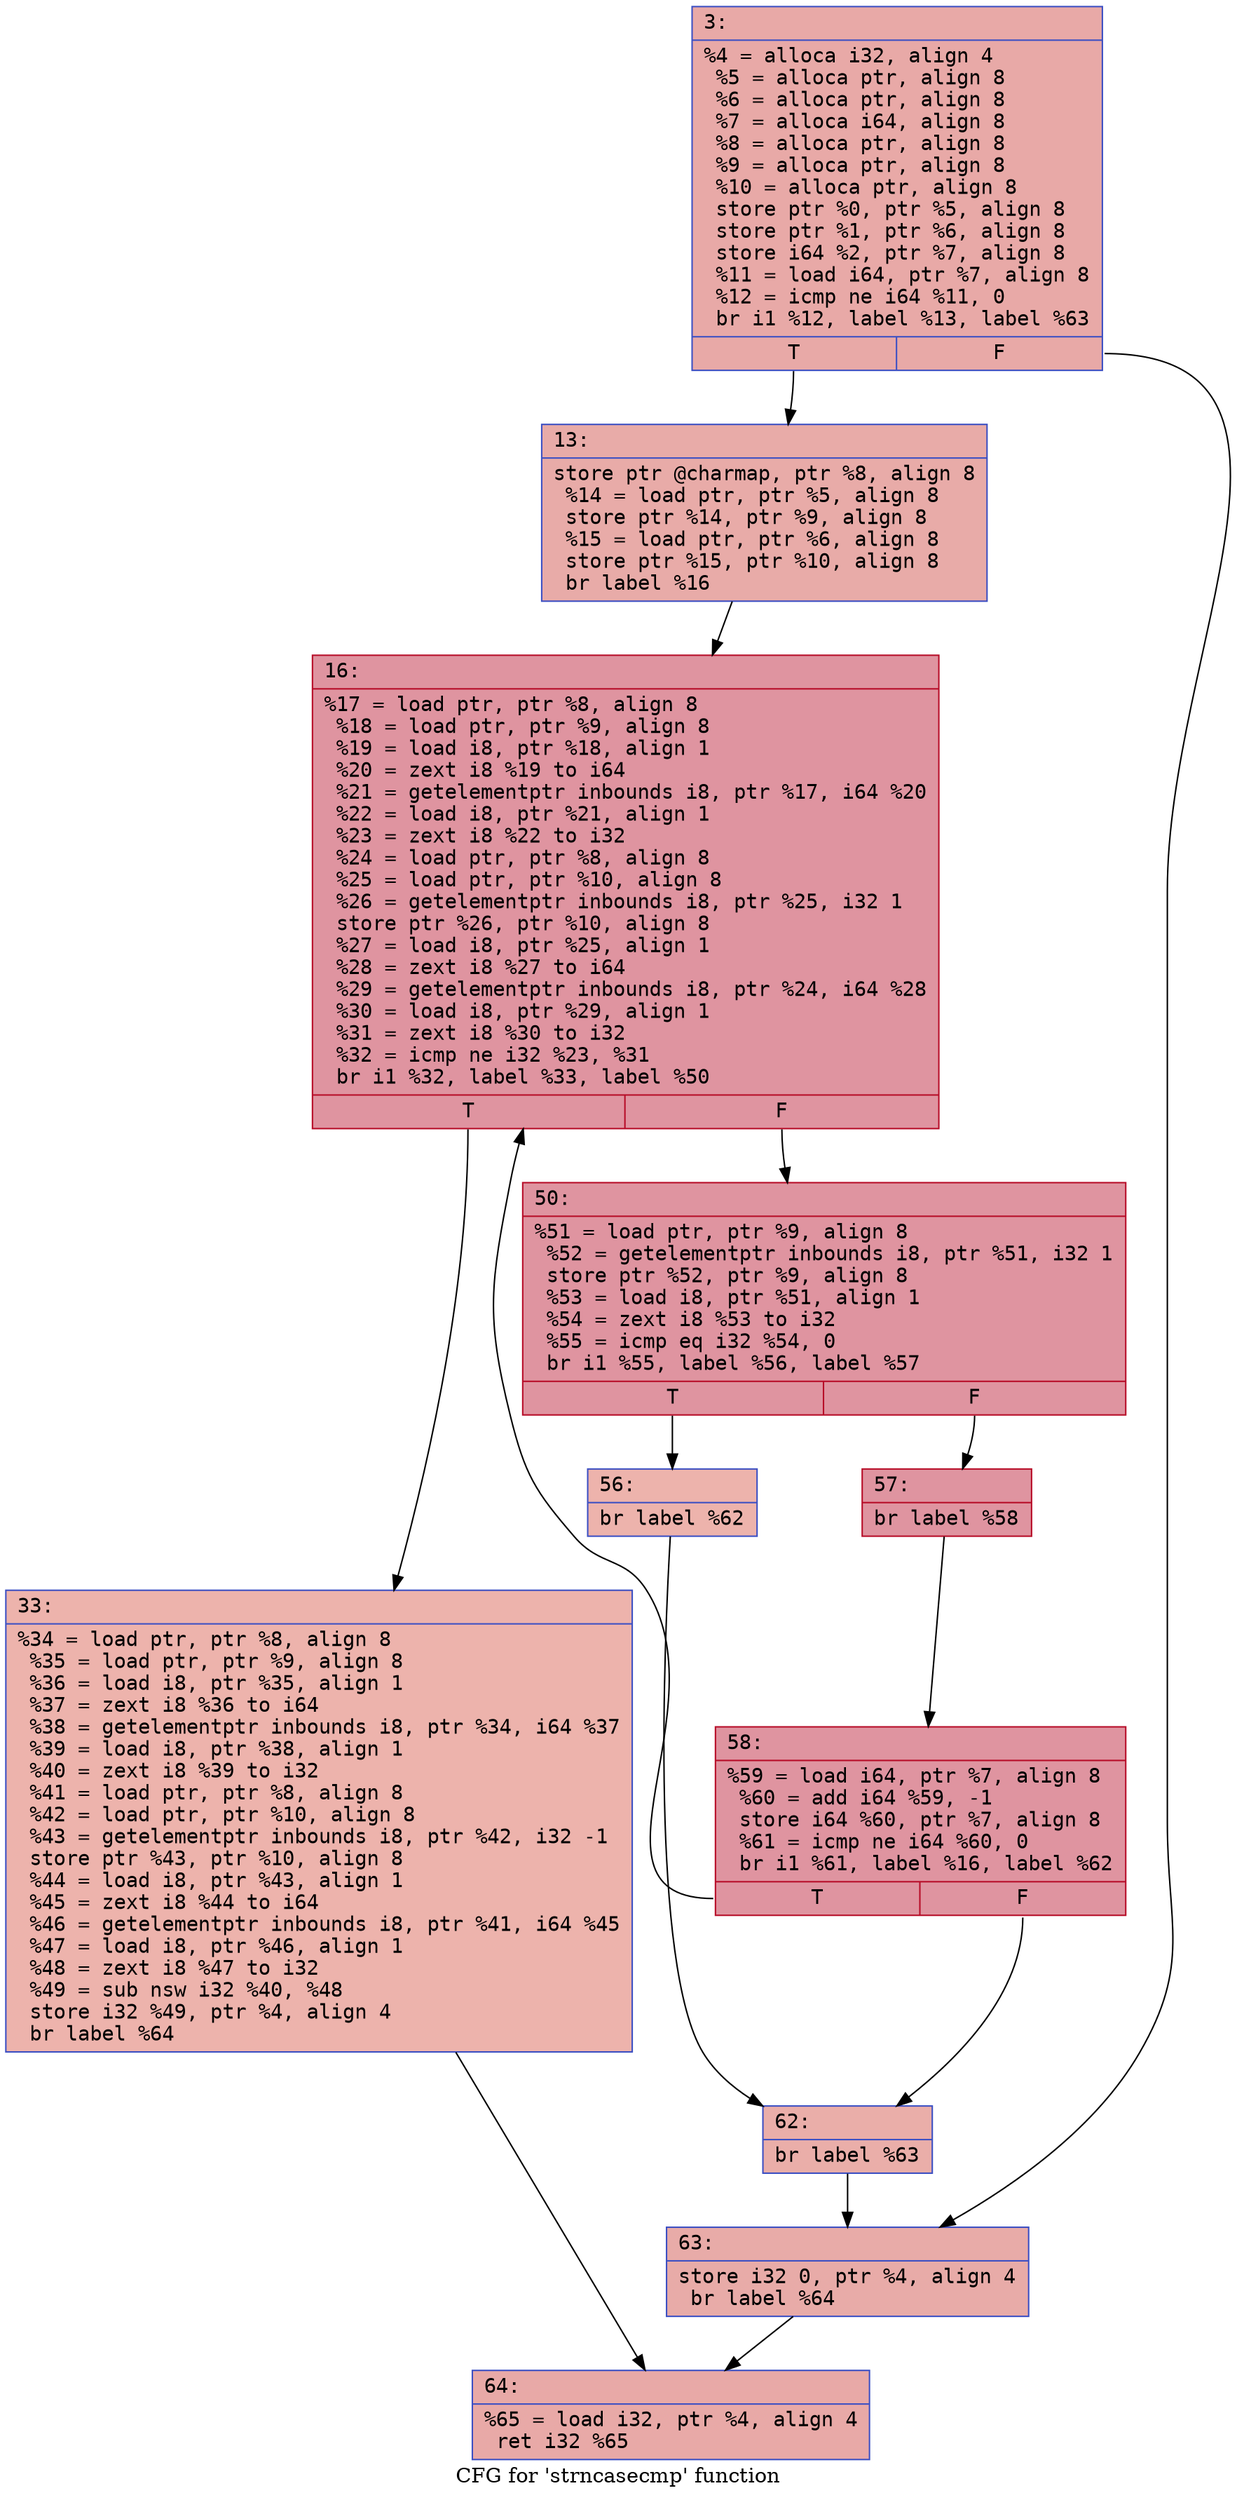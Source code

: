 digraph "CFG for 'strncasecmp' function" {
	label="CFG for 'strncasecmp' function";

	Node0x600002f72080 [shape=record,color="#3d50c3ff", style=filled, fillcolor="#ca3b3770" fontname="Courier",label="{3:\l|  %4 = alloca i32, align 4\l  %5 = alloca ptr, align 8\l  %6 = alloca ptr, align 8\l  %7 = alloca i64, align 8\l  %8 = alloca ptr, align 8\l  %9 = alloca ptr, align 8\l  %10 = alloca ptr, align 8\l  store ptr %0, ptr %5, align 8\l  store ptr %1, ptr %6, align 8\l  store i64 %2, ptr %7, align 8\l  %11 = load i64, ptr %7, align 8\l  %12 = icmp ne i64 %11, 0\l  br i1 %12, label %13, label %63\l|{<s0>T|<s1>F}}"];
	Node0x600002f72080:s0 -> Node0x600002f720d0[tooltip="3 -> 13\nProbability 62.50%" ];
	Node0x600002f72080:s1 -> Node0x600002f72350[tooltip="3 -> 63\nProbability 37.50%" ];
	Node0x600002f720d0 [shape=record,color="#3d50c3ff", style=filled, fillcolor="#cc403a70" fontname="Courier",label="{13:\l|  store ptr @charmap, ptr %8, align 8\l  %14 = load ptr, ptr %5, align 8\l  store ptr %14, ptr %9, align 8\l  %15 = load ptr, ptr %6, align 8\l  store ptr %15, ptr %10, align 8\l  br label %16\l}"];
	Node0x600002f720d0 -> Node0x600002f72120[tooltip="13 -> 16\nProbability 100.00%" ];
	Node0x600002f72120 [shape=record,color="#b70d28ff", style=filled, fillcolor="#b70d2870" fontname="Courier",label="{16:\l|  %17 = load ptr, ptr %8, align 8\l  %18 = load ptr, ptr %9, align 8\l  %19 = load i8, ptr %18, align 1\l  %20 = zext i8 %19 to i64\l  %21 = getelementptr inbounds i8, ptr %17, i64 %20\l  %22 = load i8, ptr %21, align 1\l  %23 = zext i8 %22 to i32\l  %24 = load ptr, ptr %8, align 8\l  %25 = load ptr, ptr %10, align 8\l  %26 = getelementptr inbounds i8, ptr %25, i32 1\l  store ptr %26, ptr %10, align 8\l  %27 = load i8, ptr %25, align 1\l  %28 = zext i8 %27 to i64\l  %29 = getelementptr inbounds i8, ptr %24, i64 %28\l  %30 = load i8, ptr %29, align 1\l  %31 = zext i8 %30 to i32\l  %32 = icmp ne i32 %23, %31\l  br i1 %32, label %33, label %50\l|{<s0>T|<s1>F}}"];
	Node0x600002f72120:s0 -> Node0x600002f72170[tooltip="16 -> 33\nProbability 3.12%" ];
	Node0x600002f72120:s1 -> Node0x600002f721c0[tooltip="16 -> 50\nProbability 96.88%" ];
	Node0x600002f72170 [shape=record,color="#3d50c3ff", style=filled, fillcolor="#d6524470" fontname="Courier",label="{33:\l|  %34 = load ptr, ptr %8, align 8\l  %35 = load ptr, ptr %9, align 8\l  %36 = load i8, ptr %35, align 1\l  %37 = zext i8 %36 to i64\l  %38 = getelementptr inbounds i8, ptr %34, i64 %37\l  %39 = load i8, ptr %38, align 1\l  %40 = zext i8 %39 to i32\l  %41 = load ptr, ptr %8, align 8\l  %42 = load ptr, ptr %10, align 8\l  %43 = getelementptr inbounds i8, ptr %42, i32 -1\l  store ptr %43, ptr %10, align 8\l  %44 = load i8, ptr %43, align 1\l  %45 = zext i8 %44 to i64\l  %46 = getelementptr inbounds i8, ptr %41, i64 %45\l  %47 = load i8, ptr %46, align 1\l  %48 = zext i8 %47 to i32\l  %49 = sub nsw i32 %40, %48\l  store i32 %49, ptr %4, align 4\l  br label %64\l}"];
	Node0x600002f72170 -> Node0x600002f723a0[tooltip="33 -> 64\nProbability 100.00%" ];
	Node0x600002f721c0 [shape=record,color="#b70d28ff", style=filled, fillcolor="#b70d2870" fontname="Courier",label="{50:\l|  %51 = load ptr, ptr %9, align 8\l  %52 = getelementptr inbounds i8, ptr %51, i32 1\l  store ptr %52, ptr %9, align 8\l  %53 = load i8, ptr %51, align 1\l  %54 = zext i8 %53 to i32\l  %55 = icmp eq i32 %54, 0\l  br i1 %55, label %56, label %57\l|{<s0>T|<s1>F}}"];
	Node0x600002f721c0:s0 -> Node0x600002f72210[tooltip="50 -> 56\nProbability 3.12%" ];
	Node0x600002f721c0:s1 -> Node0x600002f72260[tooltip="50 -> 57\nProbability 96.88%" ];
	Node0x600002f72210 [shape=record,color="#3d50c3ff", style=filled, fillcolor="#d6524470" fontname="Courier",label="{56:\l|  br label %62\l}"];
	Node0x600002f72210 -> Node0x600002f72300[tooltip="56 -> 62\nProbability 100.00%" ];
	Node0x600002f72260 [shape=record,color="#b70d28ff", style=filled, fillcolor="#b70d2870" fontname="Courier",label="{57:\l|  br label %58\l}"];
	Node0x600002f72260 -> Node0x600002f722b0[tooltip="57 -> 58\nProbability 100.00%" ];
	Node0x600002f722b0 [shape=record,color="#b70d28ff", style=filled, fillcolor="#b70d2870" fontname="Courier",label="{58:\l|  %59 = load i64, ptr %7, align 8\l  %60 = add i64 %59, -1\l  store i64 %60, ptr %7, align 8\l  %61 = icmp ne i64 %60, 0\l  br i1 %61, label %16, label %62\l|{<s0>T|<s1>F}}"];
	Node0x600002f722b0:s0 -> Node0x600002f72120[tooltip="58 -> 16\nProbability 96.88%" ];
	Node0x600002f722b0:s1 -> Node0x600002f72300[tooltip="58 -> 62\nProbability 3.12%" ];
	Node0x600002f72300 [shape=record,color="#3d50c3ff", style=filled, fillcolor="#d0473d70" fontname="Courier",label="{62:\l|  br label %63\l}"];
	Node0x600002f72300 -> Node0x600002f72350[tooltip="62 -> 63\nProbability 100.00%" ];
	Node0x600002f72350 [shape=record,color="#3d50c3ff", style=filled, fillcolor="#cc403a70" fontname="Courier",label="{63:\l|  store i32 0, ptr %4, align 4\l  br label %64\l}"];
	Node0x600002f72350 -> Node0x600002f723a0[tooltip="63 -> 64\nProbability 100.00%" ];
	Node0x600002f723a0 [shape=record,color="#3d50c3ff", style=filled, fillcolor="#ca3b3770" fontname="Courier",label="{64:\l|  %65 = load i32, ptr %4, align 4\l  ret i32 %65\l}"];
}
